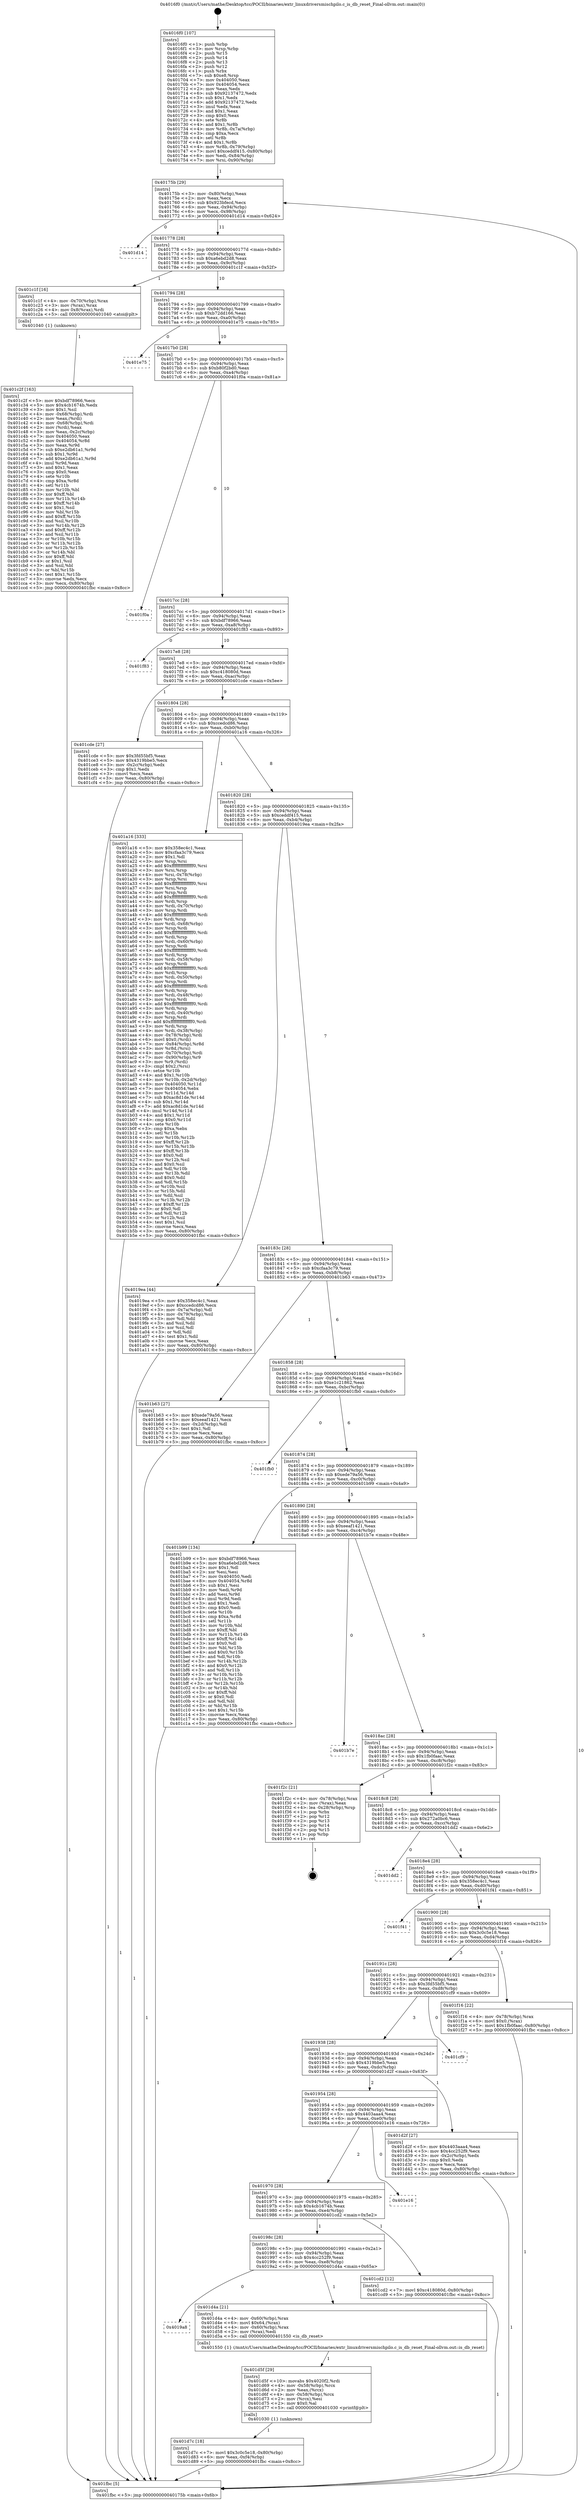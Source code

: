 digraph "0x4016f0" {
  label = "0x4016f0 (/mnt/c/Users/mathe/Desktop/tcc/POCII/binaries/extr_linuxdriversmischpilo.c_is_db_reset_Final-ollvm.out::main(0))"
  labelloc = "t"
  node[shape=record]

  Entry [label="",width=0.3,height=0.3,shape=circle,fillcolor=black,style=filled]
  "0x40175b" [label="{
     0x40175b [29]\l
     | [instrs]\l
     &nbsp;&nbsp;0x40175b \<+3\>: mov -0x80(%rbp),%eax\l
     &nbsp;&nbsp;0x40175e \<+2\>: mov %eax,%ecx\l
     &nbsp;&nbsp;0x401760 \<+6\>: sub $0x923bfecd,%ecx\l
     &nbsp;&nbsp;0x401766 \<+6\>: mov %eax,-0x94(%rbp)\l
     &nbsp;&nbsp;0x40176c \<+6\>: mov %ecx,-0x98(%rbp)\l
     &nbsp;&nbsp;0x401772 \<+6\>: je 0000000000401d14 \<main+0x624\>\l
  }"]
  "0x401d14" [label="{
     0x401d14\l
  }", style=dashed]
  "0x401778" [label="{
     0x401778 [28]\l
     | [instrs]\l
     &nbsp;&nbsp;0x401778 \<+5\>: jmp 000000000040177d \<main+0x8d\>\l
     &nbsp;&nbsp;0x40177d \<+6\>: mov -0x94(%rbp),%eax\l
     &nbsp;&nbsp;0x401783 \<+5\>: sub $0xa6ebd2d8,%eax\l
     &nbsp;&nbsp;0x401788 \<+6\>: mov %eax,-0x9c(%rbp)\l
     &nbsp;&nbsp;0x40178e \<+6\>: je 0000000000401c1f \<main+0x52f\>\l
  }"]
  Exit [label="",width=0.3,height=0.3,shape=circle,fillcolor=black,style=filled,peripheries=2]
  "0x401c1f" [label="{
     0x401c1f [16]\l
     | [instrs]\l
     &nbsp;&nbsp;0x401c1f \<+4\>: mov -0x70(%rbp),%rax\l
     &nbsp;&nbsp;0x401c23 \<+3\>: mov (%rax),%rax\l
     &nbsp;&nbsp;0x401c26 \<+4\>: mov 0x8(%rax),%rdi\l
     &nbsp;&nbsp;0x401c2a \<+5\>: call 0000000000401040 \<atoi@plt\>\l
     | [calls]\l
     &nbsp;&nbsp;0x401040 \{1\} (unknown)\l
  }"]
  "0x401794" [label="{
     0x401794 [28]\l
     | [instrs]\l
     &nbsp;&nbsp;0x401794 \<+5\>: jmp 0000000000401799 \<main+0xa9\>\l
     &nbsp;&nbsp;0x401799 \<+6\>: mov -0x94(%rbp),%eax\l
     &nbsp;&nbsp;0x40179f \<+5\>: sub $0xb72dd166,%eax\l
     &nbsp;&nbsp;0x4017a4 \<+6\>: mov %eax,-0xa0(%rbp)\l
     &nbsp;&nbsp;0x4017aa \<+6\>: je 0000000000401e75 \<main+0x785\>\l
  }"]
  "0x401d7c" [label="{
     0x401d7c [18]\l
     | [instrs]\l
     &nbsp;&nbsp;0x401d7c \<+7\>: movl $0x3c0c5e18,-0x80(%rbp)\l
     &nbsp;&nbsp;0x401d83 \<+6\>: mov %eax,-0xf4(%rbp)\l
     &nbsp;&nbsp;0x401d89 \<+5\>: jmp 0000000000401fbc \<main+0x8cc\>\l
  }"]
  "0x401e75" [label="{
     0x401e75\l
  }", style=dashed]
  "0x4017b0" [label="{
     0x4017b0 [28]\l
     | [instrs]\l
     &nbsp;&nbsp;0x4017b0 \<+5\>: jmp 00000000004017b5 \<main+0xc5\>\l
     &nbsp;&nbsp;0x4017b5 \<+6\>: mov -0x94(%rbp),%eax\l
     &nbsp;&nbsp;0x4017bb \<+5\>: sub $0xb80f2bd0,%eax\l
     &nbsp;&nbsp;0x4017c0 \<+6\>: mov %eax,-0xa4(%rbp)\l
     &nbsp;&nbsp;0x4017c6 \<+6\>: je 0000000000401f0a \<main+0x81a\>\l
  }"]
  "0x401d5f" [label="{
     0x401d5f [29]\l
     | [instrs]\l
     &nbsp;&nbsp;0x401d5f \<+10\>: movabs $0x4020f2,%rdi\l
     &nbsp;&nbsp;0x401d69 \<+4\>: mov -0x58(%rbp),%rcx\l
     &nbsp;&nbsp;0x401d6d \<+2\>: mov %eax,(%rcx)\l
     &nbsp;&nbsp;0x401d6f \<+4\>: mov -0x58(%rbp),%rcx\l
     &nbsp;&nbsp;0x401d73 \<+2\>: mov (%rcx),%esi\l
     &nbsp;&nbsp;0x401d75 \<+2\>: mov $0x0,%al\l
     &nbsp;&nbsp;0x401d77 \<+5\>: call 0000000000401030 \<printf@plt\>\l
     | [calls]\l
     &nbsp;&nbsp;0x401030 \{1\} (unknown)\l
  }"]
  "0x401f0a" [label="{
     0x401f0a\l
  }", style=dashed]
  "0x4017cc" [label="{
     0x4017cc [28]\l
     | [instrs]\l
     &nbsp;&nbsp;0x4017cc \<+5\>: jmp 00000000004017d1 \<main+0xe1\>\l
     &nbsp;&nbsp;0x4017d1 \<+6\>: mov -0x94(%rbp),%eax\l
     &nbsp;&nbsp;0x4017d7 \<+5\>: sub $0xbdf78966,%eax\l
     &nbsp;&nbsp;0x4017dc \<+6\>: mov %eax,-0xa8(%rbp)\l
     &nbsp;&nbsp;0x4017e2 \<+6\>: je 0000000000401f83 \<main+0x893\>\l
  }"]
  "0x4019a8" [label="{
     0x4019a8\l
  }", style=dashed]
  "0x401f83" [label="{
     0x401f83\l
  }", style=dashed]
  "0x4017e8" [label="{
     0x4017e8 [28]\l
     | [instrs]\l
     &nbsp;&nbsp;0x4017e8 \<+5\>: jmp 00000000004017ed \<main+0xfd\>\l
     &nbsp;&nbsp;0x4017ed \<+6\>: mov -0x94(%rbp),%eax\l
     &nbsp;&nbsp;0x4017f3 \<+5\>: sub $0xc418080d,%eax\l
     &nbsp;&nbsp;0x4017f8 \<+6\>: mov %eax,-0xac(%rbp)\l
     &nbsp;&nbsp;0x4017fe \<+6\>: je 0000000000401cde \<main+0x5ee\>\l
  }"]
  "0x401d4a" [label="{
     0x401d4a [21]\l
     | [instrs]\l
     &nbsp;&nbsp;0x401d4a \<+4\>: mov -0x60(%rbp),%rax\l
     &nbsp;&nbsp;0x401d4e \<+6\>: movl $0x64,(%rax)\l
     &nbsp;&nbsp;0x401d54 \<+4\>: mov -0x60(%rbp),%rax\l
     &nbsp;&nbsp;0x401d58 \<+2\>: mov (%rax),%edi\l
     &nbsp;&nbsp;0x401d5a \<+5\>: call 0000000000401550 \<is_db_reset\>\l
     | [calls]\l
     &nbsp;&nbsp;0x401550 \{1\} (/mnt/c/Users/mathe/Desktop/tcc/POCII/binaries/extr_linuxdriversmischpilo.c_is_db_reset_Final-ollvm.out::is_db_reset)\l
  }"]
  "0x401cde" [label="{
     0x401cde [27]\l
     | [instrs]\l
     &nbsp;&nbsp;0x401cde \<+5\>: mov $0x3fd55bf5,%eax\l
     &nbsp;&nbsp;0x401ce3 \<+5\>: mov $0x4319bbe5,%ecx\l
     &nbsp;&nbsp;0x401ce8 \<+3\>: mov -0x2c(%rbp),%edx\l
     &nbsp;&nbsp;0x401ceb \<+3\>: cmp $0x1,%edx\l
     &nbsp;&nbsp;0x401cee \<+3\>: cmovl %ecx,%eax\l
     &nbsp;&nbsp;0x401cf1 \<+3\>: mov %eax,-0x80(%rbp)\l
     &nbsp;&nbsp;0x401cf4 \<+5\>: jmp 0000000000401fbc \<main+0x8cc\>\l
  }"]
  "0x401804" [label="{
     0x401804 [28]\l
     | [instrs]\l
     &nbsp;&nbsp;0x401804 \<+5\>: jmp 0000000000401809 \<main+0x119\>\l
     &nbsp;&nbsp;0x401809 \<+6\>: mov -0x94(%rbp),%eax\l
     &nbsp;&nbsp;0x40180f \<+5\>: sub $0xccedcd86,%eax\l
     &nbsp;&nbsp;0x401814 \<+6\>: mov %eax,-0xb0(%rbp)\l
     &nbsp;&nbsp;0x40181a \<+6\>: je 0000000000401a16 \<main+0x326\>\l
  }"]
  "0x40198c" [label="{
     0x40198c [28]\l
     | [instrs]\l
     &nbsp;&nbsp;0x40198c \<+5\>: jmp 0000000000401991 \<main+0x2a1\>\l
     &nbsp;&nbsp;0x401991 \<+6\>: mov -0x94(%rbp),%eax\l
     &nbsp;&nbsp;0x401997 \<+5\>: sub $0x4cc252f9,%eax\l
     &nbsp;&nbsp;0x40199c \<+6\>: mov %eax,-0xe8(%rbp)\l
     &nbsp;&nbsp;0x4019a2 \<+6\>: je 0000000000401d4a \<main+0x65a\>\l
  }"]
  "0x401a16" [label="{
     0x401a16 [333]\l
     | [instrs]\l
     &nbsp;&nbsp;0x401a16 \<+5\>: mov $0x358ec4c1,%eax\l
     &nbsp;&nbsp;0x401a1b \<+5\>: mov $0xcfaa3c79,%ecx\l
     &nbsp;&nbsp;0x401a20 \<+2\>: mov $0x1,%dl\l
     &nbsp;&nbsp;0x401a22 \<+3\>: mov %rsp,%rsi\l
     &nbsp;&nbsp;0x401a25 \<+4\>: add $0xfffffffffffffff0,%rsi\l
     &nbsp;&nbsp;0x401a29 \<+3\>: mov %rsi,%rsp\l
     &nbsp;&nbsp;0x401a2c \<+4\>: mov %rsi,-0x78(%rbp)\l
     &nbsp;&nbsp;0x401a30 \<+3\>: mov %rsp,%rsi\l
     &nbsp;&nbsp;0x401a33 \<+4\>: add $0xfffffffffffffff0,%rsi\l
     &nbsp;&nbsp;0x401a37 \<+3\>: mov %rsi,%rsp\l
     &nbsp;&nbsp;0x401a3a \<+3\>: mov %rsp,%rdi\l
     &nbsp;&nbsp;0x401a3d \<+4\>: add $0xfffffffffffffff0,%rdi\l
     &nbsp;&nbsp;0x401a41 \<+3\>: mov %rdi,%rsp\l
     &nbsp;&nbsp;0x401a44 \<+4\>: mov %rdi,-0x70(%rbp)\l
     &nbsp;&nbsp;0x401a48 \<+3\>: mov %rsp,%rdi\l
     &nbsp;&nbsp;0x401a4b \<+4\>: add $0xfffffffffffffff0,%rdi\l
     &nbsp;&nbsp;0x401a4f \<+3\>: mov %rdi,%rsp\l
     &nbsp;&nbsp;0x401a52 \<+4\>: mov %rdi,-0x68(%rbp)\l
     &nbsp;&nbsp;0x401a56 \<+3\>: mov %rsp,%rdi\l
     &nbsp;&nbsp;0x401a59 \<+4\>: add $0xfffffffffffffff0,%rdi\l
     &nbsp;&nbsp;0x401a5d \<+3\>: mov %rdi,%rsp\l
     &nbsp;&nbsp;0x401a60 \<+4\>: mov %rdi,-0x60(%rbp)\l
     &nbsp;&nbsp;0x401a64 \<+3\>: mov %rsp,%rdi\l
     &nbsp;&nbsp;0x401a67 \<+4\>: add $0xfffffffffffffff0,%rdi\l
     &nbsp;&nbsp;0x401a6b \<+3\>: mov %rdi,%rsp\l
     &nbsp;&nbsp;0x401a6e \<+4\>: mov %rdi,-0x58(%rbp)\l
     &nbsp;&nbsp;0x401a72 \<+3\>: mov %rsp,%rdi\l
     &nbsp;&nbsp;0x401a75 \<+4\>: add $0xfffffffffffffff0,%rdi\l
     &nbsp;&nbsp;0x401a79 \<+3\>: mov %rdi,%rsp\l
     &nbsp;&nbsp;0x401a7c \<+4\>: mov %rdi,-0x50(%rbp)\l
     &nbsp;&nbsp;0x401a80 \<+3\>: mov %rsp,%rdi\l
     &nbsp;&nbsp;0x401a83 \<+4\>: add $0xfffffffffffffff0,%rdi\l
     &nbsp;&nbsp;0x401a87 \<+3\>: mov %rdi,%rsp\l
     &nbsp;&nbsp;0x401a8a \<+4\>: mov %rdi,-0x48(%rbp)\l
     &nbsp;&nbsp;0x401a8e \<+3\>: mov %rsp,%rdi\l
     &nbsp;&nbsp;0x401a91 \<+4\>: add $0xfffffffffffffff0,%rdi\l
     &nbsp;&nbsp;0x401a95 \<+3\>: mov %rdi,%rsp\l
     &nbsp;&nbsp;0x401a98 \<+4\>: mov %rdi,-0x40(%rbp)\l
     &nbsp;&nbsp;0x401a9c \<+3\>: mov %rsp,%rdi\l
     &nbsp;&nbsp;0x401a9f \<+4\>: add $0xfffffffffffffff0,%rdi\l
     &nbsp;&nbsp;0x401aa3 \<+3\>: mov %rdi,%rsp\l
     &nbsp;&nbsp;0x401aa6 \<+4\>: mov %rdi,-0x38(%rbp)\l
     &nbsp;&nbsp;0x401aaa \<+4\>: mov -0x78(%rbp),%rdi\l
     &nbsp;&nbsp;0x401aae \<+6\>: movl $0x0,(%rdi)\l
     &nbsp;&nbsp;0x401ab4 \<+7\>: mov -0x84(%rbp),%r8d\l
     &nbsp;&nbsp;0x401abb \<+3\>: mov %r8d,(%rsi)\l
     &nbsp;&nbsp;0x401abe \<+4\>: mov -0x70(%rbp),%rdi\l
     &nbsp;&nbsp;0x401ac2 \<+7\>: mov -0x90(%rbp),%r9\l
     &nbsp;&nbsp;0x401ac9 \<+3\>: mov %r9,(%rdi)\l
     &nbsp;&nbsp;0x401acc \<+3\>: cmpl $0x2,(%rsi)\l
     &nbsp;&nbsp;0x401acf \<+4\>: setne %r10b\l
     &nbsp;&nbsp;0x401ad3 \<+4\>: and $0x1,%r10b\l
     &nbsp;&nbsp;0x401ad7 \<+4\>: mov %r10b,-0x2d(%rbp)\l
     &nbsp;&nbsp;0x401adb \<+8\>: mov 0x404050,%r11d\l
     &nbsp;&nbsp;0x401ae3 \<+7\>: mov 0x404054,%ebx\l
     &nbsp;&nbsp;0x401aea \<+3\>: mov %r11d,%r14d\l
     &nbsp;&nbsp;0x401aed \<+7\>: sub $0xac8d1de,%r14d\l
     &nbsp;&nbsp;0x401af4 \<+4\>: sub $0x1,%r14d\l
     &nbsp;&nbsp;0x401af8 \<+7\>: add $0xac8d1de,%r14d\l
     &nbsp;&nbsp;0x401aff \<+4\>: imul %r14d,%r11d\l
     &nbsp;&nbsp;0x401b03 \<+4\>: and $0x1,%r11d\l
     &nbsp;&nbsp;0x401b07 \<+4\>: cmp $0x0,%r11d\l
     &nbsp;&nbsp;0x401b0b \<+4\>: sete %r10b\l
     &nbsp;&nbsp;0x401b0f \<+3\>: cmp $0xa,%ebx\l
     &nbsp;&nbsp;0x401b12 \<+4\>: setl %r15b\l
     &nbsp;&nbsp;0x401b16 \<+3\>: mov %r10b,%r12b\l
     &nbsp;&nbsp;0x401b19 \<+4\>: xor $0xff,%r12b\l
     &nbsp;&nbsp;0x401b1d \<+3\>: mov %r15b,%r13b\l
     &nbsp;&nbsp;0x401b20 \<+4\>: xor $0xff,%r13b\l
     &nbsp;&nbsp;0x401b24 \<+3\>: xor $0x0,%dl\l
     &nbsp;&nbsp;0x401b27 \<+3\>: mov %r12b,%sil\l
     &nbsp;&nbsp;0x401b2a \<+4\>: and $0x0,%sil\l
     &nbsp;&nbsp;0x401b2e \<+3\>: and %dl,%r10b\l
     &nbsp;&nbsp;0x401b31 \<+3\>: mov %r13b,%dil\l
     &nbsp;&nbsp;0x401b34 \<+4\>: and $0x0,%dil\l
     &nbsp;&nbsp;0x401b38 \<+3\>: and %dl,%r15b\l
     &nbsp;&nbsp;0x401b3b \<+3\>: or %r10b,%sil\l
     &nbsp;&nbsp;0x401b3e \<+3\>: or %r15b,%dil\l
     &nbsp;&nbsp;0x401b41 \<+3\>: xor %dil,%sil\l
     &nbsp;&nbsp;0x401b44 \<+3\>: or %r13b,%r12b\l
     &nbsp;&nbsp;0x401b47 \<+4\>: xor $0xff,%r12b\l
     &nbsp;&nbsp;0x401b4b \<+3\>: or $0x0,%dl\l
     &nbsp;&nbsp;0x401b4e \<+3\>: and %dl,%r12b\l
     &nbsp;&nbsp;0x401b51 \<+3\>: or %r12b,%sil\l
     &nbsp;&nbsp;0x401b54 \<+4\>: test $0x1,%sil\l
     &nbsp;&nbsp;0x401b58 \<+3\>: cmovne %ecx,%eax\l
     &nbsp;&nbsp;0x401b5b \<+3\>: mov %eax,-0x80(%rbp)\l
     &nbsp;&nbsp;0x401b5e \<+5\>: jmp 0000000000401fbc \<main+0x8cc\>\l
  }"]
  "0x401820" [label="{
     0x401820 [28]\l
     | [instrs]\l
     &nbsp;&nbsp;0x401820 \<+5\>: jmp 0000000000401825 \<main+0x135\>\l
     &nbsp;&nbsp;0x401825 \<+6\>: mov -0x94(%rbp),%eax\l
     &nbsp;&nbsp;0x40182b \<+5\>: sub $0xceddf415,%eax\l
     &nbsp;&nbsp;0x401830 \<+6\>: mov %eax,-0xb4(%rbp)\l
     &nbsp;&nbsp;0x401836 \<+6\>: je 00000000004019ea \<main+0x2fa\>\l
  }"]
  "0x401cd2" [label="{
     0x401cd2 [12]\l
     | [instrs]\l
     &nbsp;&nbsp;0x401cd2 \<+7\>: movl $0xc418080d,-0x80(%rbp)\l
     &nbsp;&nbsp;0x401cd9 \<+5\>: jmp 0000000000401fbc \<main+0x8cc\>\l
  }"]
  "0x4019ea" [label="{
     0x4019ea [44]\l
     | [instrs]\l
     &nbsp;&nbsp;0x4019ea \<+5\>: mov $0x358ec4c1,%eax\l
     &nbsp;&nbsp;0x4019ef \<+5\>: mov $0xccedcd86,%ecx\l
     &nbsp;&nbsp;0x4019f4 \<+3\>: mov -0x7a(%rbp),%dl\l
     &nbsp;&nbsp;0x4019f7 \<+4\>: mov -0x79(%rbp),%sil\l
     &nbsp;&nbsp;0x4019fb \<+3\>: mov %dl,%dil\l
     &nbsp;&nbsp;0x4019fe \<+3\>: and %sil,%dil\l
     &nbsp;&nbsp;0x401a01 \<+3\>: xor %sil,%dl\l
     &nbsp;&nbsp;0x401a04 \<+3\>: or %dl,%dil\l
     &nbsp;&nbsp;0x401a07 \<+4\>: test $0x1,%dil\l
     &nbsp;&nbsp;0x401a0b \<+3\>: cmovne %ecx,%eax\l
     &nbsp;&nbsp;0x401a0e \<+3\>: mov %eax,-0x80(%rbp)\l
     &nbsp;&nbsp;0x401a11 \<+5\>: jmp 0000000000401fbc \<main+0x8cc\>\l
  }"]
  "0x40183c" [label="{
     0x40183c [28]\l
     | [instrs]\l
     &nbsp;&nbsp;0x40183c \<+5\>: jmp 0000000000401841 \<main+0x151\>\l
     &nbsp;&nbsp;0x401841 \<+6\>: mov -0x94(%rbp),%eax\l
     &nbsp;&nbsp;0x401847 \<+5\>: sub $0xcfaa3c79,%eax\l
     &nbsp;&nbsp;0x40184c \<+6\>: mov %eax,-0xb8(%rbp)\l
     &nbsp;&nbsp;0x401852 \<+6\>: je 0000000000401b63 \<main+0x473\>\l
  }"]
  "0x401fbc" [label="{
     0x401fbc [5]\l
     | [instrs]\l
     &nbsp;&nbsp;0x401fbc \<+5\>: jmp 000000000040175b \<main+0x6b\>\l
  }"]
  "0x4016f0" [label="{
     0x4016f0 [107]\l
     | [instrs]\l
     &nbsp;&nbsp;0x4016f0 \<+1\>: push %rbp\l
     &nbsp;&nbsp;0x4016f1 \<+3\>: mov %rsp,%rbp\l
     &nbsp;&nbsp;0x4016f4 \<+2\>: push %r15\l
     &nbsp;&nbsp;0x4016f6 \<+2\>: push %r14\l
     &nbsp;&nbsp;0x4016f8 \<+2\>: push %r13\l
     &nbsp;&nbsp;0x4016fa \<+2\>: push %r12\l
     &nbsp;&nbsp;0x4016fc \<+1\>: push %rbx\l
     &nbsp;&nbsp;0x4016fd \<+7\>: sub $0xe8,%rsp\l
     &nbsp;&nbsp;0x401704 \<+7\>: mov 0x404050,%eax\l
     &nbsp;&nbsp;0x40170b \<+7\>: mov 0x404054,%ecx\l
     &nbsp;&nbsp;0x401712 \<+2\>: mov %eax,%edx\l
     &nbsp;&nbsp;0x401714 \<+6\>: sub $0x92137472,%edx\l
     &nbsp;&nbsp;0x40171a \<+3\>: sub $0x1,%edx\l
     &nbsp;&nbsp;0x40171d \<+6\>: add $0x92137472,%edx\l
     &nbsp;&nbsp;0x401723 \<+3\>: imul %edx,%eax\l
     &nbsp;&nbsp;0x401726 \<+3\>: and $0x1,%eax\l
     &nbsp;&nbsp;0x401729 \<+3\>: cmp $0x0,%eax\l
     &nbsp;&nbsp;0x40172c \<+4\>: sete %r8b\l
     &nbsp;&nbsp;0x401730 \<+4\>: and $0x1,%r8b\l
     &nbsp;&nbsp;0x401734 \<+4\>: mov %r8b,-0x7a(%rbp)\l
     &nbsp;&nbsp;0x401738 \<+3\>: cmp $0xa,%ecx\l
     &nbsp;&nbsp;0x40173b \<+4\>: setl %r8b\l
     &nbsp;&nbsp;0x40173f \<+4\>: and $0x1,%r8b\l
     &nbsp;&nbsp;0x401743 \<+4\>: mov %r8b,-0x79(%rbp)\l
     &nbsp;&nbsp;0x401747 \<+7\>: movl $0xceddf415,-0x80(%rbp)\l
     &nbsp;&nbsp;0x40174e \<+6\>: mov %edi,-0x84(%rbp)\l
     &nbsp;&nbsp;0x401754 \<+7\>: mov %rsi,-0x90(%rbp)\l
  }"]
  "0x401970" [label="{
     0x401970 [28]\l
     | [instrs]\l
     &nbsp;&nbsp;0x401970 \<+5\>: jmp 0000000000401975 \<main+0x285\>\l
     &nbsp;&nbsp;0x401975 \<+6\>: mov -0x94(%rbp),%eax\l
     &nbsp;&nbsp;0x40197b \<+5\>: sub $0x4cb1674b,%eax\l
     &nbsp;&nbsp;0x401980 \<+6\>: mov %eax,-0xe4(%rbp)\l
     &nbsp;&nbsp;0x401986 \<+6\>: je 0000000000401cd2 \<main+0x5e2\>\l
  }"]
  "0x401e16" [label="{
     0x401e16\l
  }", style=dashed]
  "0x401b63" [label="{
     0x401b63 [27]\l
     | [instrs]\l
     &nbsp;&nbsp;0x401b63 \<+5\>: mov $0xede79a56,%eax\l
     &nbsp;&nbsp;0x401b68 \<+5\>: mov $0xeeaf1421,%ecx\l
     &nbsp;&nbsp;0x401b6d \<+3\>: mov -0x2d(%rbp),%dl\l
     &nbsp;&nbsp;0x401b70 \<+3\>: test $0x1,%dl\l
     &nbsp;&nbsp;0x401b73 \<+3\>: cmovne %ecx,%eax\l
     &nbsp;&nbsp;0x401b76 \<+3\>: mov %eax,-0x80(%rbp)\l
     &nbsp;&nbsp;0x401b79 \<+5\>: jmp 0000000000401fbc \<main+0x8cc\>\l
  }"]
  "0x401858" [label="{
     0x401858 [28]\l
     | [instrs]\l
     &nbsp;&nbsp;0x401858 \<+5\>: jmp 000000000040185d \<main+0x16d\>\l
     &nbsp;&nbsp;0x40185d \<+6\>: mov -0x94(%rbp),%eax\l
     &nbsp;&nbsp;0x401863 \<+5\>: sub $0xe1c21862,%eax\l
     &nbsp;&nbsp;0x401868 \<+6\>: mov %eax,-0xbc(%rbp)\l
     &nbsp;&nbsp;0x40186e \<+6\>: je 0000000000401fb0 \<main+0x8c0\>\l
  }"]
  "0x401954" [label="{
     0x401954 [28]\l
     | [instrs]\l
     &nbsp;&nbsp;0x401954 \<+5\>: jmp 0000000000401959 \<main+0x269\>\l
     &nbsp;&nbsp;0x401959 \<+6\>: mov -0x94(%rbp),%eax\l
     &nbsp;&nbsp;0x40195f \<+5\>: sub $0x4403aaa4,%eax\l
     &nbsp;&nbsp;0x401964 \<+6\>: mov %eax,-0xe0(%rbp)\l
     &nbsp;&nbsp;0x40196a \<+6\>: je 0000000000401e16 \<main+0x726\>\l
  }"]
  "0x401fb0" [label="{
     0x401fb0\l
  }", style=dashed]
  "0x401874" [label="{
     0x401874 [28]\l
     | [instrs]\l
     &nbsp;&nbsp;0x401874 \<+5\>: jmp 0000000000401879 \<main+0x189\>\l
     &nbsp;&nbsp;0x401879 \<+6\>: mov -0x94(%rbp),%eax\l
     &nbsp;&nbsp;0x40187f \<+5\>: sub $0xede79a56,%eax\l
     &nbsp;&nbsp;0x401884 \<+6\>: mov %eax,-0xc0(%rbp)\l
     &nbsp;&nbsp;0x40188a \<+6\>: je 0000000000401b99 \<main+0x4a9\>\l
  }"]
  "0x401d2f" [label="{
     0x401d2f [27]\l
     | [instrs]\l
     &nbsp;&nbsp;0x401d2f \<+5\>: mov $0x4403aaa4,%eax\l
     &nbsp;&nbsp;0x401d34 \<+5\>: mov $0x4cc252f9,%ecx\l
     &nbsp;&nbsp;0x401d39 \<+3\>: mov -0x2c(%rbp),%edx\l
     &nbsp;&nbsp;0x401d3c \<+3\>: cmp $0x0,%edx\l
     &nbsp;&nbsp;0x401d3f \<+3\>: cmove %ecx,%eax\l
     &nbsp;&nbsp;0x401d42 \<+3\>: mov %eax,-0x80(%rbp)\l
     &nbsp;&nbsp;0x401d45 \<+5\>: jmp 0000000000401fbc \<main+0x8cc\>\l
  }"]
  "0x401b99" [label="{
     0x401b99 [134]\l
     | [instrs]\l
     &nbsp;&nbsp;0x401b99 \<+5\>: mov $0xbdf78966,%eax\l
     &nbsp;&nbsp;0x401b9e \<+5\>: mov $0xa6ebd2d8,%ecx\l
     &nbsp;&nbsp;0x401ba3 \<+2\>: mov $0x1,%dl\l
     &nbsp;&nbsp;0x401ba5 \<+2\>: xor %esi,%esi\l
     &nbsp;&nbsp;0x401ba7 \<+7\>: mov 0x404050,%edi\l
     &nbsp;&nbsp;0x401bae \<+8\>: mov 0x404054,%r8d\l
     &nbsp;&nbsp;0x401bb6 \<+3\>: sub $0x1,%esi\l
     &nbsp;&nbsp;0x401bb9 \<+3\>: mov %edi,%r9d\l
     &nbsp;&nbsp;0x401bbc \<+3\>: add %esi,%r9d\l
     &nbsp;&nbsp;0x401bbf \<+4\>: imul %r9d,%edi\l
     &nbsp;&nbsp;0x401bc3 \<+3\>: and $0x1,%edi\l
     &nbsp;&nbsp;0x401bc6 \<+3\>: cmp $0x0,%edi\l
     &nbsp;&nbsp;0x401bc9 \<+4\>: sete %r10b\l
     &nbsp;&nbsp;0x401bcd \<+4\>: cmp $0xa,%r8d\l
     &nbsp;&nbsp;0x401bd1 \<+4\>: setl %r11b\l
     &nbsp;&nbsp;0x401bd5 \<+3\>: mov %r10b,%bl\l
     &nbsp;&nbsp;0x401bd8 \<+3\>: xor $0xff,%bl\l
     &nbsp;&nbsp;0x401bdb \<+3\>: mov %r11b,%r14b\l
     &nbsp;&nbsp;0x401bde \<+4\>: xor $0xff,%r14b\l
     &nbsp;&nbsp;0x401be2 \<+3\>: xor $0x0,%dl\l
     &nbsp;&nbsp;0x401be5 \<+3\>: mov %bl,%r15b\l
     &nbsp;&nbsp;0x401be8 \<+4\>: and $0x0,%r15b\l
     &nbsp;&nbsp;0x401bec \<+3\>: and %dl,%r10b\l
     &nbsp;&nbsp;0x401bef \<+3\>: mov %r14b,%r12b\l
     &nbsp;&nbsp;0x401bf2 \<+4\>: and $0x0,%r12b\l
     &nbsp;&nbsp;0x401bf6 \<+3\>: and %dl,%r11b\l
     &nbsp;&nbsp;0x401bf9 \<+3\>: or %r10b,%r15b\l
     &nbsp;&nbsp;0x401bfc \<+3\>: or %r11b,%r12b\l
     &nbsp;&nbsp;0x401bff \<+3\>: xor %r12b,%r15b\l
     &nbsp;&nbsp;0x401c02 \<+3\>: or %r14b,%bl\l
     &nbsp;&nbsp;0x401c05 \<+3\>: xor $0xff,%bl\l
     &nbsp;&nbsp;0x401c08 \<+3\>: or $0x0,%dl\l
     &nbsp;&nbsp;0x401c0b \<+2\>: and %dl,%bl\l
     &nbsp;&nbsp;0x401c0d \<+3\>: or %bl,%r15b\l
     &nbsp;&nbsp;0x401c10 \<+4\>: test $0x1,%r15b\l
     &nbsp;&nbsp;0x401c14 \<+3\>: cmovne %ecx,%eax\l
     &nbsp;&nbsp;0x401c17 \<+3\>: mov %eax,-0x80(%rbp)\l
     &nbsp;&nbsp;0x401c1a \<+5\>: jmp 0000000000401fbc \<main+0x8cc\>\l
  }"]
  "0x401890" [label="{
     0x401890 [28]\l
     | [instrs]\l
     &nbsp;&nbsp;0x401890 \<+5\>: jmp 0000000000401895 \<main+0x1a5\>\l
     &nbsp;&nbsp;0x401895 \<+6\>: mov -0x94(%rbp),%eax\l
     &nbsp;&nbsp;0x40189b \<+5\>: sub $0xeeaf1421,%eax\l
     &nbsp;&nbsp;0x4018a0 \<+6\>: mov %eax,-0xc4(%rbp)\l
     &nbsp;&nbsp;0x4018a6 \<+6\>: je 0000000000401b7e \<main+0x48e\>\l
  }"]
  "0x401c2f" [label="{
     0x401c2f [163]\l
     | [instrs]\l
     &nbsp;&nbsp;0x401c2f \<+5\>: mov $0xbdf78966,%ecx\l
     &nbsp;&nbsp;0x401c34 \<+5\>: mov $0x4cb1674b,%edx\l
     &nbsp;&nbsp;0x401c39 \<+3\>: mov $0x1,%sil\l
     &nbsp;&nbsp;0x401c3c \<+4\>: mov -0x68(%rbp),%rdi\l
     &nbsp;&nbsp;0x401c40 \<+2\>: mov %eax,(%rdi)\l
     &nbsp;&nbsp;0x401c42 \<+4\>: mov -0x68(%rbp),%rdi\l
     &nbsp;&nbsp;0x401c46 \<+2\>: mov (%rdi),%eax\l
     &nbsp;&nbsp;0x401c48 \<+3\>: mov %eax,-0x2c(%rbp)\l
     &nbsp;&nbsp;0x401c4b \<+7\>: mov 0x404050,%eax\l
     &nbsp;&nbsp;0x401c52 \<+8\>: mov 0x404054,%r8d\l
     &nbsp;&nbsp;0x401c5a \<+3\>: mov %eax,%r9d\l
     &nbsp;&nbsp;0x401c5d \<+7\>: sub $0xe2db61a1,%r9d\l
     &nbsp;&nbsp;0x401c64 \<+4\>: sub $0x1,%r9d\l
     &nbsp;&nbsp;0x401c68 \<+7\>: add $0xe2db61a1,%r9d\l
     &nbsp;&nbsp;0x401c6f \<+4\>: imul %r9d,%eax\l
     &nbsp;&nbsp;0x401c73 \<+3\>: and $0x1,%eax\l
     &nbsp;&nbsp;0x401c76 \<+3\>: cmp $0x0,%eax\l
     &nbsp;&nbsp;0x401c79 \<+4\>: sete %r10b\l
     &nbsp;&nbsp;0x401c7d \<+4\>: cmp $0xa,%r8d\l
     &nbsp;&nbsp;0x401c81 \<+4\>: setl %r11b\l
     &nbsp;&nbsp;0x401c85 \<+3\>: mov %r10b,%bl\l
     &nbsp;&nbsp;0x401c88 \<+3\>: xor $0xff,%bl\l
     &nbsp;&nbsp;0x401c8b \<+3\>: mov %r11b,%r14b\l
     &nbsp;&nbsp;0x401c8e \<+4\>: xor $0xff,%r14b\l
     &nbsp;&nbsp;0x401c92 \<+4\>: xor $0x1,%sil\l
     &nbsp;&nbsp;0x401c96 \<+3\>: mov %bl,%r15b\l
     &nbsp;&nbsp;0x401c99 \<+4\>: and $0xff,%r15b\l
     &nbsp;&nbsp;0x401c9d \<+3\>: and %sil,%r10b\l
     &nbsp;&nbsp;0x401ca0 \<+3\>: mov %r14b,%r12b\l
     &nbsp;&nbsp;0x401ca3 \<+4\>: and $0xff,%r12b\l
     &nbsp;&nbsp;0x401ca7 \<+3\>: and %sil,%r11b\l
     &nbsp;&nbsp;0x401caa \<+3\>: or %r10b,%r15b\l
     &nbsp;&nbsp;0x401cad \<+3\>: or %r11b,%r12b\l
     &nbsp;&nbsp;0x401cb0 \<+3\>: xor %r12b,%r15b\l
     &nbsp;&nbsp;0x401cb3 \<+3\>: or %r14b,%bl\l
     &nbsp;&nbsp;0x401cb6 \<+3\>: xor $0xff,%bl\l
     &nbsp;&nbsp;0x401cb9 \<+4\>: or $0x1,%sil\l
     &nbsp;&nbsp;0x401cbd \<+3\>: and %sil,%bl\l
     &nbsp;&nbsp;0x401cc0 \<+3\>: or %bl,%r15b\l
     &nbsp;&nbsp;0x401cc3 \<+4\>: test $0x1,%r15b\l
     &nbsp;&nbsp;0x401cc7 \<+3\>: cmovne %edx,%ecx\l
     &nbsp;&nbsp;0x401cca \<+3\>: mov %ecx,-0x80(%rbp)\l
     &nbsp;&nbsp;0x401ccd \<+5\>: jmp 0000000000401fbc \<main+0x8cc\>\l
  }"]
  "0x401938" [label="{
     0x401938 [28]\l
     | [instrs]\l
     &nbsp;&nbsp;0x401938 \<+5\>: jmp 000000000040193d \<main+0x24d\>\l
     &nbsp;&nbsp;0x40193d \<+6\>: mov -0x94(%rbp),%eax\l
     &nbsp;&nbsp;0x401943 \<+5\>: sub $0x4319bbe5,%eax\l
     &nbsp;&nbsp;0x401948 \<+6\>: mov %eax,-0xdc(%rbp)\l
     &nbsp;&nbsp;0x40194e \<+6\>: je 0000000000401d2f \<main+0x63f\>\l
  }"]
  "0x401b7e" [label="{
     0x401b7e\l
  }", style=dashed]
  "0x4018ac" [label="{
     0x4018ac [28]\l
     | [instrs]\l
     &nbsp;&nbsp;0x4018ac \<+5\>: jmp 00000000004018b1 \<main+0x1c1\>\l
     &nbsp;&nbsp;0x4018b1 \<+6\>: mov -0x94(%rbp),%eax\l
     &nbsp;&nbsp;0x4018b7 \<+5\>: sub $0x1fb0faac,%eax\l
     &nbsp;&nbsp;0x4018bc \<+6\>: mov %eax,-0xc8(%rbp)\l
     &nbsp;&nbsp;0x4018c2 \<+6\>: je 0000000000401f2c \<main+0x83c\>\l
  }"]
  "0x401cf9" [label="{
     0x401cf9\l
  }", style=dashed]
  "0x401f2c" [label="{
     0x401f2c [21]\l
     | [instrs]\l
     &nbsp;&nbsp;0x401f2c \<+4\>: mov -0x78(%rbp),%rax\l
     &nbsp;&nbsp;0x401f30 \<+2\>: mov (%rax),%eax\l
     &nbsp;&nbsp;0x401f32 \<+4\>: lea -0x28(%rbp),%rsp\l
     &nbsp;&nbsp;0x401f36 \<+1\>: pop %rbx\l
     &nbsp;&nbsp;0x401f37 \<+2\>: pop %r12\l
     &nbsp;&nbsp;0x401f39 \<+2\>: pop %r13\l
     &nbsp;&nbsp;0x401f3b \<+2\>: pop %r14\l
     &nbsp;&nbsp;0x401f3d \<+2\>: pop %r15\l
     &nbsp;&nbsp;0x401f3f \<+1\>: pop %rbp\l
     &nbsp;&nbsp;0x401f40 \<+1\>: ret\l
  }"]
  "0x4018c8" [label="{
     0x4018c8 [28]\l
     | [instrs]\l
     &nbsp;&nbsp;0x4018c8 \<+5\>: jmp 00000000004018cd \<main+0x1dd\>\l
     &nbsp;&nbsp;0x4018cd \<+6\>: mov -0x94(%rbp),%eax\l
     &nbsp;&nbsp;0x4018d3 \<+5\>: sub $0x272a0bc6,%eax\l
     &nbsp;&nbsp;0x4018d8 \<+6\>: mov %eax,-0xcc(%rbp)\l
     &nbsp;&nbsp;0x4018de \<+6\>: je 0000000000401dd2 \<main+0x6e2\>\l
  }"]
  "0x40191c" [label="{
     0x40191c [28]\l
     | [instrs]\l
     &nbsp;&nbsp;0x40191c \<+5\>: jmp 0000000000401921 \<main+0x231\>\l
     &nbsp;&nbsp;0x401921 \<+6\>: mov -0x94(%rbp),%eax\l
     &nbsp;&nbsp;0x401927 \<+5\>: sub $0x3fd55bf5,%eax\l
     &nbsp;&nbsp;0x40192c \<+6\>: mov %eax,-0xd8(%rbp)\l
     &nbsp;&nbsp;0x401932 \<+6\>: je 0000000000401cf9 \<main+0x609\>\l
  }"]
  "0x401dd2" [label="{
     0x401dd2\l
  }", style=dashed]
  "0x4018e4" [label="{
     0x4018e4 [28]\l
     | [instrs]\l
     &nbsp;&nbsp;0x4018e4 \<+5\>: jmp 00000000004018e9 \<main+0x1f9\>\l
     &nbsp;&nbsp;0x4018e9 \<+6\>: mov -0x94(%rbp),%eax\l
     &nbsp;&nbsp;0x4018ef \<+5\>: sub $0x358ec4c1,%eax\l
     &nbsp;&nbsp;0x4018f4 \<+6\>: mov %eax,-0xd0(%rbp)\l
     &nbsp;&nbsp;0x4018fa \<+6\>: je 0000000000401f41 \<main+0x851\>\l
  }"]
  "0x401f16" [label="{
     0x401f16 [22]\l
     | [instrs]\l
     &nbsp;&nbsp;0x401f16 \<+4\>: mov -0x78(%rbp),%rax\l
     &nbsp;&nbsp;0x401f1a \<+6\>: movl $0x0,(%rax)\l
     &nbsp;&nbsp;0x401f20 \<+7\>: movl $0x1fb0faac,-0x80(%rbp)\l
     &nbsp;&nbsp;0x401f27 \<+5\>: jmp 0000000000401fbc \<main+0x8cc\>\l
  }"]
  "0x401f41" [label="{
     0x401f41\l
  }", style=dashed]
  "0x401900" [label="{
     0x401900 [28]\l
     | [instrs]\l
     &nbsp;&nbsp;0x401900 \<+5\>: jmp 0000000000401905 \<main+0x215\>\l
     &nbsp;&nbsp;0x401905 \<+6\>: mov -0x94(%rbp),%eax\l
     &nbsp;&nbsp;0x40190b \<+5\>: sub $0x3c0c5e18,%eax\l
     &nbsp;&nbsp;0x401910 \<+6\>: mov %eax,-0xd4(%rbp)\l
     &nbsp;&nbsp;0x401916 \<+6\>: je 0000000000401f16 \<main+0x826\>\l
  }"]
  Entry -> "0x4016f0" [label=" 1"]
  "0x40175b" -> "0x401d14" [label=" 0"]
  "0x40175b" -> "0x401778" [label=" 11"]
  "0x401f2c" -> Exit [label=" 1"]
  "0x401778" -> "0x401c1f" [label=" 1"]
  "0x401778" -> "0x401794" [label=" 10"]
  "0x401f16" -> "0x401fbc" [label=" 1"]
  "0x401794" -> "0x401e75" [label=" 0"]
  "0x401794" -> "0x4017b0" [label=" 10"]
  "0x401d7c" -> "0x401fbc" [label=" 1"]
  "0x4017b0" -> "0x401f0a" [label=" 0"]
  "0x4017b0" -> "0x4017cc" [label=" 10"]
  "0x401d5f" -> "0x401d7c" [label=" 1"]
  "0x4017cc" -> "0x401f83" [label=" 0"]
  "0x4017cc" -> "0x4017e8" [label=" 10"]
  "0x401d4a" -> "0x401d5f" [label=" 1"]
  "0x4017e8" -> "0x401cde" [label=" 1"]
  "0x4017e8" -> "0x401804" [label=" 9"]
  "0x40198c" -> "0x4019a8" [label=" 0"]
  "0x401804" -> "0x401a16" [label=" 1"]
  "0x401804" -> "0x401820" [label=" 8"]
  "0x40198c" -> "0x401d4a" [label=" 1"]
  "0x401820" -> "0x4019ea" [label=" 1"]
  "0x401820" -> "0x40183c" [label=" 7"]
  "0x4019ea" -> "0x401fbc" [label=" 1"]
  "0x4016f0" -> "0x40175b" [label=" 1"]
  "0x401fbc" -> "0x40175b" [label=" 10"]
  "0x401d2f" -> "0x401fbc" [label=" 1"]
  "0x401a16" -> "0x401fbc" [label=" 1"]
  "0x401cd2" -> "0x401fbc" [label=" 1"]
  "0x40183c" -> "0x401b63" [label=" 1"]
  "0x40183c" -> "0x401858" [label=" 6"]
  "0x401b63" -> "0x401fbc" [label=" 1"]
  "0x401970" -> "0x40198c" [label=" 1"]
  "0x401858" -> "0x401fb0" [label=" 0"]
  "0x401858" -> "0x401874" [label=" 6"]
  "0x401cde" -> "0x401fbc" [label=" 1"]
  "0x401874" -> "0x401b99" [label=" 1"]
  "0x401874" -> "0x401890" [label=" 5"]
  "0x401b99" -> "0x401fbc" [label=" 1"]
  "0x401c1f" -> "0x401c2f" [label=" 1"]
  "0x401c2f" -> "0x401fbc" [label=" 1"]
  "0x401954" -> "0x401970" [label=" 2"]
  "0x401890" -> "0x401b7e" [label=" 0"]
  "0x401890" -> "0x4018ac" [label=" 5"]
  "0x401970" -> "0x401cd2" [label=" 1"]
  "0x4018ac" -> "0x401f2c" [label=" 1"]
  "0x4018ac" -> "0x4018c8" [label=" 4"]
  "0x401938" -> "0x401954" [label=" 2"]
  "0x4018c8" -> "0x401dd2" [label=" 0"]
  "0x4018c8" -> "0x4018e4" [label=" 4"]
  "0x401954" -> "0x401e16" [label=" 0"]
  "0x4018e4" -> "0x401f41" [label=" 0"]
  "0x4018e4" -> "0x401900" [label=" 4"]
  "0x40191c" -> "0x401938" [label=" 3"]
  "0x401900" -> "0x401f16" [label=" 1"]
  "0x401900" -> "0x40191c" [label=" 3"]
  "0x401938" -> "0x401d2f" [label=" 1"]
  "0x40191c" -> "0x401cf9" [label=" 0"]
}
